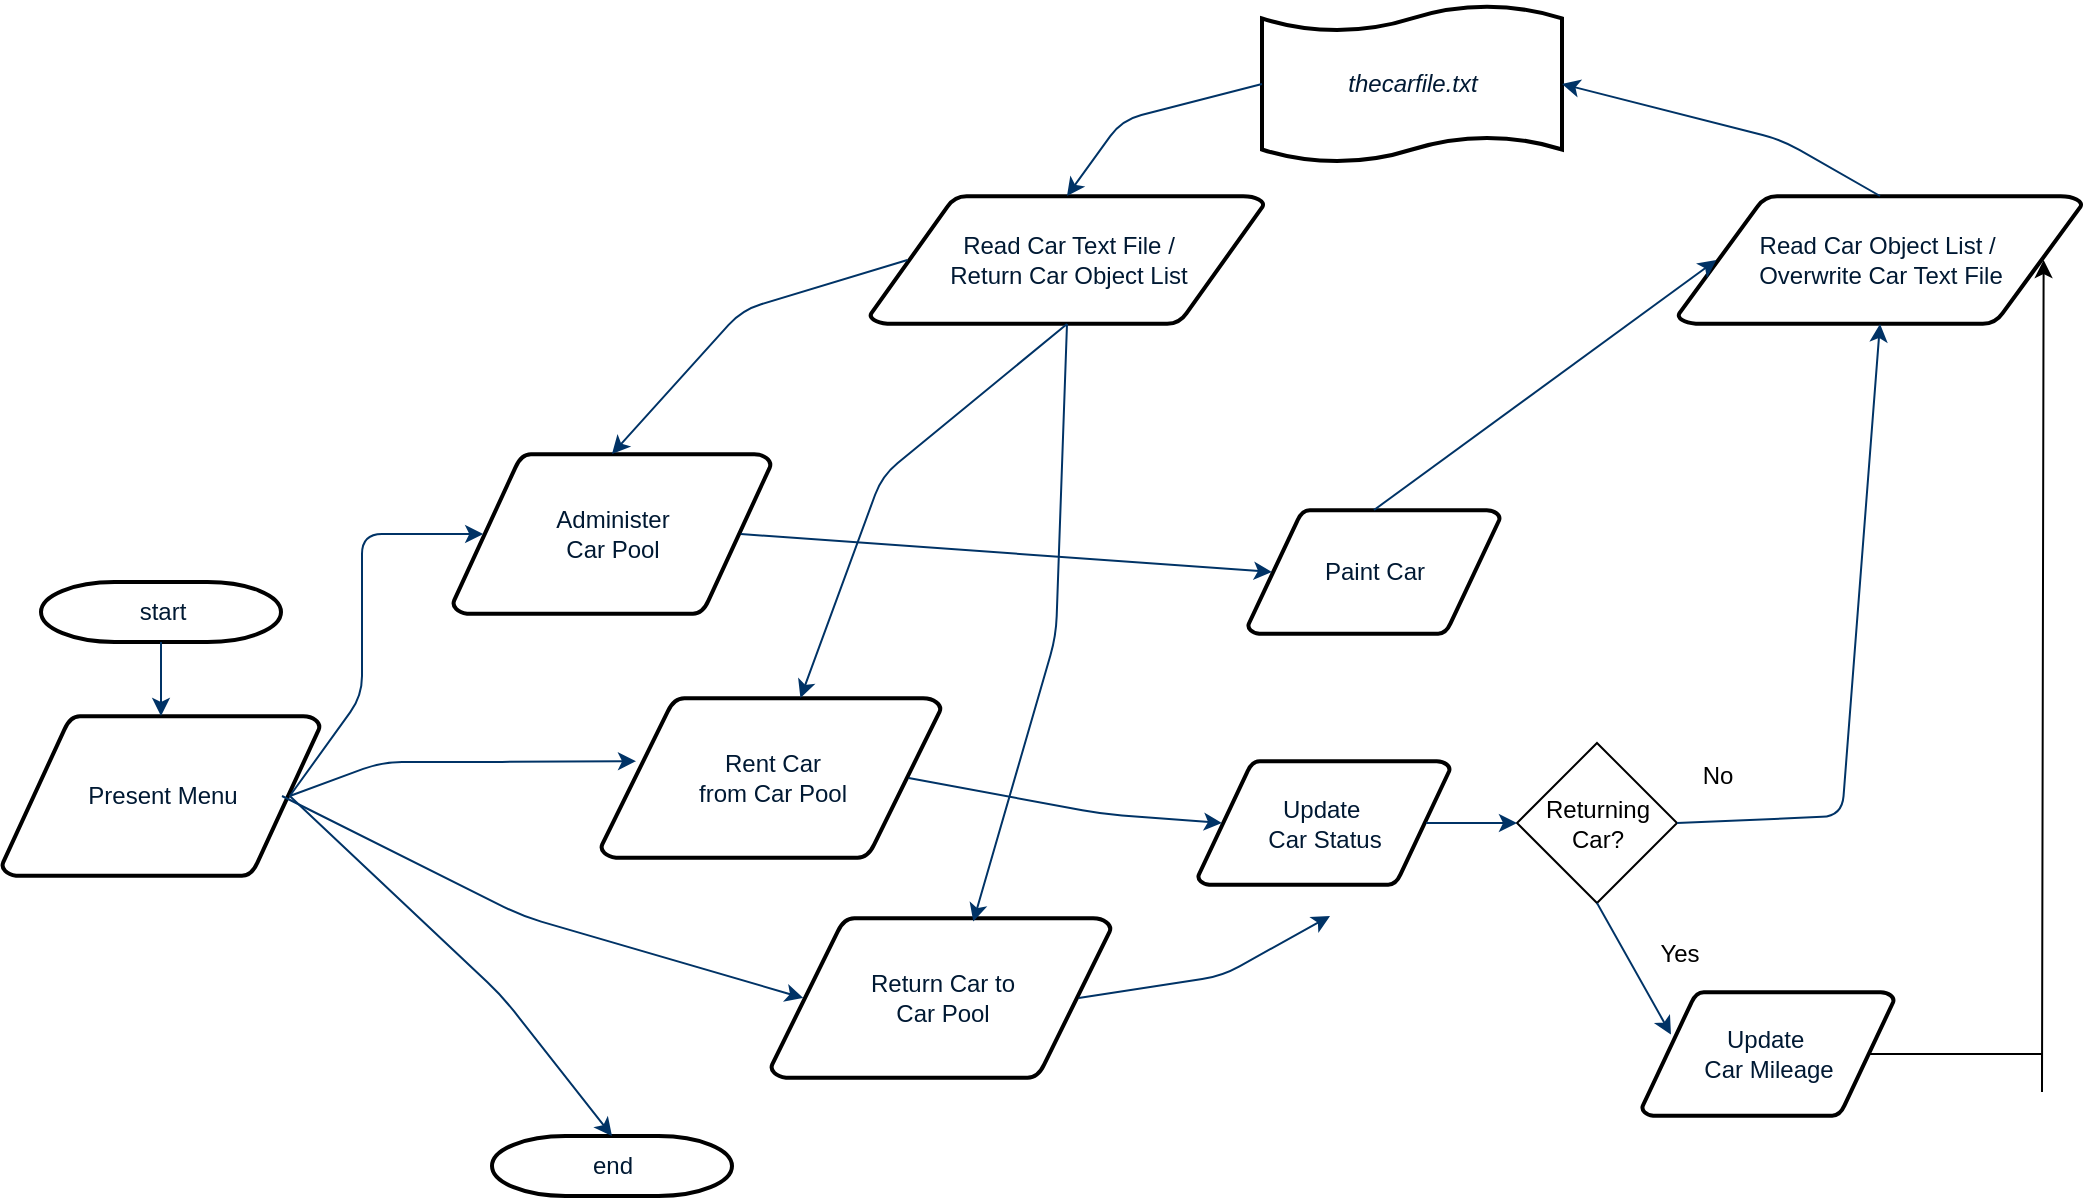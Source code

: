 <mxfile pages="1" version="11.2.8" type="github"><diagram id="6a731a19-8d31-9384-78a2-239565b7b9f0" name="Page-1"><mxGraphModel dx="1429" dy="681" grid="1" gridSize="10" guides="1" tooltips="1" connect="1" arrows="1" fold="1" page="1" pageScale="1" pageWidth="1169" pageHeight="827" background="#ffffff" math="0" shadow="0"><root><mxCell id="0"/><mxCell id="1" parent="0"/><mxCell id="2" value="start" style="shape=mxgraph.flowchart.terminator;fillColor=#FFFFFF;strokeColor=#000000;strokeWidth=2;gradientColor=none;gradientDirection=north;fontColor=#001933;fontStyle=0;html=1;" parent="1" vertex="1"><mxGeometry x="89.5" y="323" width="120" height="30" as="geometry"/></mxCell><mxCell id="4" value="Administer&lt;br&gt;Car Pool" style="shape=mxgraph.flowchart.data;fillColor=#FFFFFF;strokeColor=#000000;strokeWidth=2;gradientColor=none;gradientDirection=north;fontColor=#001933;fontStyle=0;html=1;" parent="1" vertex="1"><mxGeometry x="295.5" y="259" width="159" height="80" as="geometry"/></mxCell><mxCell id="5" value="Present Menu" style="shape=mxgraph.flowchart.data;fillColor=#FFFFFF;strokeColor=#000000;strokeWidth=2;gradientColor=none;gradientDirection=north;fontColor=#001933;fontStyle=0;html=1;" parent="1" vertex="1"><mxGeometry x="70" y="390" width="159" height="80" as="geometry"/></mxCell><mxCell id="7" style="fontColor=#001933;fontStyle=1;strokeColor=#003366;strokeWidth=1;html=1;entryX=0.5;entryY=0;entryDx=0;entryDy=0;entryPerimeter=0;" parent="1" source="2" target="5" edge="1"><mxGeometry relative="1" as="geometry"><mxPoint x="135.5" y="278" as="targetPoint"/></mxGeometry></mxCell><mxCell id="9" style="fontColor=#001933;fontStyle=1;strokeColor=#003366;strokeWidth=1;html=1;entryX=0.095;entryY=0.5;entryDx=0;entryDy=0;entryPerimeter=0;exitX=0.905;exitY=0.5;exitDx=0;exitDy=0;exitPerimeter=0;" parent="1" source="5" target="4" edge="1"><mxGeometry relative="1" as="geometry"><mxPoint x="149.5" y="491" as="targetPoint"/><Array as="points"><mxPoint x="250" y="380"/><mxPoint x="250" y="299"/></Array></mxGeometry></mxCell><mxCell id="13" value="Rent Car&lt;br&gt;from Car Pool" style="shape=mxgraph.flowchart.data;fillColor=#FFFFFF;strokeColor=#000000;strokeWidth=2;gradientColor=none;gradientDirection=north;fontColor=#001933;fontStyle=0;html=1;" parent="1" vertex="1"><mxGeometry x="369.5" y="381" width="170" height="80" as="geometry"/></mxCell><mxCell id="51" value="&lt;i&gt;thecarfile.txt&lt;/i&gt;" style="shape=mxgraph.flowchart.paper_tape;fillColor=#FFFFFF;strokeColor=#000000;strokeWidth=2;gradientColor=none;gradientDirection=north;fontColor=#001933;fontStyle=0;html=1;" parent="1" vertex="1"><mxGeometry x="700" y="33.5" width="150" height="81" as="geometry"/></mxCell><mxCell id="K_0WH4i5EmC3qEr13GOs-52" value="Return Car to&lt;br&gt;Car Pool" style="shape=mxgraph.flowchart.data;fillColor=#FFFFFF;strokeColor=#000000;strokeWidth=2;gradientColor=none;gradientDirection=north;fontColor=#001933;fontStyle=0;html=1;" parent="1" vertex="1"><mxGeometry x="454.5" y="491" width="170" height="80" as="geometry"/></mxCell><mxCell id="K_0WH4i5EmC3qEr13GOs-53" value="end" style="shape=mxgraph.flowchart.terminator;fillColor=#FFFFFF;strokeColor=#000000;strokeWidth=2;gradientColor=none;gradientDirection=north;fontColor=#001933;fontStyle=0;html=1;" parent="1" vertex="1"><mxGeometry x="315" y="600" width="120" height="30" as="geometry"/></mxCell><mxCell id="K_0WH4i5EmC3qEr13GOs-56" value="Read Car Text File / &lt;br&gt;Return Car Object List" style="shape=mxgraph.flowchart.data;fillColor=#FFFFFF;strokeColor=#000000;strokeWidth=2;gradientColor=none;gradientDirection=north;fontColor=#001933;fontStyle=0;html=1;" parent="1" vertex="1"><mxGeometry x="504" y="130" width="197" height="64" as="geometry"/></mxCell><mxCell id="K_0WH4i5EmC3qEr13GOs-57" value="Paint Car" style="shape=mxgraph.flowchart.data;fillColor=#FFFFFF;strokeColor=#000000;strokeWidth=2;gradientColor=none;gradientDirection=north;fontColor=#001933;fontStyle=0;html=1;" parent="1" vertex="1"><mxGeometry x="693" y="287" width="126" height="62" as="geometry"/></mxCell><mxCell id="K_0WH4i5EmC3qEr13GOs-58" value="Update&amp;nbsp;&lt;br&gt;Car Status" style="shape=mxgraph.flowchart.data;fillColor=#FFFFFF;strokeColor=#000000;strokeWidth=2;gradientColor=none;gradientDirection=north;fontColor=#001933;fontStyle=0;html=1;" parent="1" vertex="1"><mxGeometry x="668" y="412.5" width="126" height="62" as="geometry"/></mxCell><mxCell id="QUZaOhynlhH2RSnTmLNX-56" value="" style="edgeStyle=orthogonalEdgeStyle;rounded=0;orthogonalLoop=1;jettySize=auto;html=1;exitX=0.905;exitY=0.5;exitDx=0;exitDy=0;exitPerimeter=0;entryX=0.905;entryY=0.5;entryDx=0;entryDy=0;entryPerimeter=0;" edge="1" parent="1" source="K_0WH4i5EmC3qEr13GOs-64" target="K_0WH4i5EmC3qEr13GOs-65"><mxGeometry relative="1" as="geometry"><mxPoint x="1100" y="450" as="targetPoint"/><Array as="points"><mxPoint x="1090" y="578"/><mxPoint x="1090" y="187"/></Array></mxGeometry></mxCell><mxCell id="K_0WH4i5EmC3qEr13GOs-60" value="Yes" style="text;html=1;strokeColor=none;fillColor=none;align=center;verticalAlign=middle;whiteSpace=wrap;rounded=0;" parent="1" vertex="1"><mxGeometry x="874" y="492.5" width="70" height="33" as="geometry"/></mxCell><mxCell id="K_0WH4i5EmC3qEr13GOs-61" value="No" style="text;html=1;strokeColor=none;fillColor=none;align=center;verticalAlign=middle;whiteSpace=wrap;rounded=0;" parent="1" vertex="1"><mxGeometry x="892.5" y="403.5" width="70" height="33" as="geometry"/></mxCell><mxCell id="K_0WH4i5EmC3qEr13GOs-62" value="Returning Car?" style="rhombus;whiteSpace=wrap;html=1;" parent="1" vertex="1"><mxGeometry x="827.5" y="403.5" width="80" height="80" as="geometry"/></mxCell><mxCell id="K_0WH4i5EmC3qEr13GOs-64" value="Update&amp;nbsp;&lt;br&gt;Car Mileage" style="shape=mxgraph.flowchart.data;fillColor=#FFFFFF;strokeColor=#000000;strokeWidth=2;gradientColor=none;gradientDirection=north;fontColor=#001933;fontStyle=0;html=1;" parent="1" vertex="1"><mxGeometry x="890" y="528" width="126" height="62" as="geometry"/></mxCell><mxCell id="K_0WH4i5EmC3qEr13GOs-65" value="Read Car Object List /&amp;nbsp;&lt;br&gt;Overwrite Car Text File" style="shape=mxgraph.flowchart.data;fillColor=#FFFFFF;strokeColor=#000000;strokeWidth=2;gradientColor=none;gradientDirection=north;fontColor=#001933;fontStyle=0;html=1;" parent="1" vertex="1"><mxGeometry x="908" y="130" width="202" height="64" as="geometry"/></mxCell><mxCell id="K_0WH4i5EmC3qEr13GOs-66" style="fontColor=#001933;fontStyle=1;strokeColor=#003366;strokeWidth=1;html=1;entryX=0.103;entryY=0.395;entryDx=0;entryDy=0;entryPerimeter=0;exitX=0.905;exitY=0.5;exitDx=0;exitDy=0;exitPerimeter=0;" parent="1" source="5" target="13" edge="1"><mxGeometry relative="1" as="geometry"><mxPoint x="320.605" y="309" as="targetPoint"/><mxPoint x="223.895" y="440" as="sourcePoint"/><Array as="points"><mxPoint x="260" y="413"/><mxPoint x="310" y="413"/></Array></mxGeometry></mxCell><mxCell id="K_0WH4i5EmC3qEr13GOs-67" style="fontColor=#001933;fontStyle=1;strokeColor=#003366;strokeWidth=1;html=1;entryX=0.095;entryY=0.5;entryDx=0;entryDy=0;entryPerimeter=0;" parent="1" target="K_0WH4i5EmC3qEr13GOs-52" edge="1"><mxGeometry relative="1" as="geometry"><mxPoint x="397.01" y="422.6" as="targetPoint"/><mxPoint x="210" y="430" as="sourcePoint"/><Array as="points"><mxPoint x="330" y="490"/></Array></mxGeometry></mxCell><mxCell id="K_0WH4i5EmC3qEr13GOs-68" style="fontColor=#001933;fontStyle=1;strokeColor=#003366;strokeWidth=1;html=1;entryX=0.5;entryY=0;entryDx=0;entryDy=0;entryPerimeter=0;exitX=0.905;exitY=0.5;exitDx=0;exitDy=0;exitPerimeter=0;" parent="1" source="5" target="K_0WH4i5EmC3qEr13GOs-53" edge="1"><mxGeometry relative="1" as="geometry"><mxPoint x="480.65" y="541" as="targetPoint"/><mxPoint x="220" y="440" as="sourcePoint"/><Array as="points"><mxPoint x="320" y="530"/></Array></mxGeometry></mxCell><mxCell id="K_0WH4i5EmC3qEr13GOs-69" style="fontColor=#001933;fontStyle=1;strokeColor=#003366;strokeWidth=1;html=1;entryX=0.095;entryY=0.5;entryDx=0;entryDy=0;entryPerimeter=0;exitX=0.905;exitY=0.5;exitDx=0;exitDy=0;exitPerimeter=0;" parent="1" source="4" target="K_0WH4i5EmC3qEr13GOs-57" edge="1"><mxGeometry relative="1" as="geometry"><mxPoint x="320.605" y="309" as="targetPoint"/><mxPoint x="223.895" y="440" as="sourcePoint"/><Array as="points"/></mxGeometry></mxCell><mxCell id="K_0WH4i5EmC3qEr13GOs-70" style="fontColor=#001933;fontStyle=1;strokeColor=#003366;strokeWidth=1;html=1;entryX=0.095;entryY=0.5;entryDx=0;entryDy=0;entryPerimeter=0;exitX=0.905;exitY=0.5;exitDx=0;exitDy=0;exitPerimeter=0;" parent="1" source="13" target="K_0WH4i5EmC3qEr13GOs-58" edge="1"><mxGeometry relative="1" as="geometry"><mxPoint x="531.408" y="168.71" as="targetPoint"/><mxPoint x="385" y="269" as="sourcePoint"/><Array as="points"><mxPoint x="620" y="439"/></Array></mxGeometry></mxCell><mxCell id="QUZaOhynlhH2RSnTmLNX-52" style="fontColor=#001933;fontStyle=1;strokeColor=#003366;strokeWidth=1;html=1;exitX=0.905;exitY=0.5;exitDx=0;exitDy=0;exitPerimeter=0;" edge="1" parent="1" source="K_0WH4i5EmC3qEr13GOs-52"><mxGeometry relative="1" as="geometry"><mxPoint x="734" y="490" as="targetPoint"/><mxPoint x="552.35" y="449" as="sourcePoint"/><Array as="points"><mxPoint x="680" y="520"/></Array></mxGeometry></mxCell><mxCell id="QUZaOhynlhH2RSnTmLNX-53" style="fontColor=#001933;fontStyle=1;strokeColor=#003366;strokeWidth=1;html=1;exitX=0.905;exitY=0.5;exitDx=0;exitDy=0;exitPerimeter=0;entryX=0;entryY=0.5;entryDx=0;entryDy=0;" edge="1" parent="1" source="K_0WH4i5EmC3qEr13GOs-58" target="K_0WH4i5EmC3qEr13GOs-62"><mxGeometry relative="1" as="geometry"><mxPoint x="744" y="500" as="targetPoint"/><mxPoint x="637.35" y="559" as="sourcePoint"/><Array as="points"/></mxGeometry></mxCell><mxCell id="QUZaOhynlhH2RSnTmLNX-54" style="fontColor=#001933;fontStyle=1;strokeColor=#003366;strokeWidth=1;html=1;exitX=1;exitY=0.5;exitDx=0;exitDy=0;entryX=0.5;entryY=1;entryDx=0;entryDy=0;entryPerimeter=0;" edge="1" parent="1" source="K_0WH4i5EmC3qEr13GOs-62" target="K_0WH4i5EmC3qEr13GOs-65"><mxGeometry relative="1" as="geometry"><mxPoint x="856.5" y="471.5" as="targetPoint"/><mxPoint x="811.03" y="471.5" as="sourcePoint"/><Array as="points"><mxPoint x="990" y="440"/></Array></mxGeometry></mxCell><mxCell id="QUZaOhynlhH2RSnTmLNX-57" style="fontColor=#001933;fontStyle=1;strokeColor=#003366;strokeWidth=1;html=1;exitX=0.5;exitY=1;exitDx=0;exitDy=0;entryX=0.115;entryY=0.343;entryDx=0;entryDy=0;entryPerimeter=0;" edge="1" parent="1" source="K_0WH4i5EmC3qEr13GOs-62" target="K_0WH4i5EmC3qEr13GOs-64"><mxGeometry relative="1" as="geometry"><mxPoint x="856.5" y="471.5" as="targetPoint"/><mxPoint x="811.03" y="471.5" as="sourcePoint"/><Array as="points"/></mxGeometry></mxCell><mxCell id="QUZaOhynlhH2RSnTmLNX-58" style="fontColor=#001933;fontStyle=1;strokeColor=#003366;strokeWidth=1;html=1;exitX=0;exitY=0.5;exitDx=0;exitDy=0;entryX=0.5;entryY=0;entryDx=0;entryDy=0;entryPerimeter=0;exitPerimeter=0;" edge="1" parent="1" source="51" target="K_0WH4i5EmC3qEr13GOs-56"><mxGeometry relative="1" as="geometry"><mxPoint x="1010.5" y="221.5" as="targetPoint"/><mxPoint x="936.5" y="471.5" as="sourcePoint"/><Array as="points"><mxPoint x="630" y="92"/></Array></mxGeometry></mxCell><mxCell id="QUZaOhynlhH2RSnTmLNX-59" style="fontColor=#001933;fontStyle=1;strokeColor=#003366;strokeWidth=1;html=1;exitX=0.5;exitY=0;exitDx=0;exitDy=0;entryX=1;entryY=0.5;entryDx=0;entryDy=0;entryPerimeter=0;exitPerimeter=0;" edge="1" parent="1" source="K_0WH4i5EmC3qEr13GOs-65" target="51"><mxGeometry relative="1" as="geometry"><mxPoint x="606.5" y="172.5" as="targetPoint"/><mxPoint x="729" y="102" as="sourcePoint"/><Array as="points"><mxPoint x="960" y="102"/></Array></mxGeometry></mxCell><mxCell id="QUZaOhynlhH2RSnTmLNX-60" style="fontColor=#001933;fontStyle=1;strokeColor=#003366;strokeWidth=1;html=1;exitX=0.095;exitY=0.5;exitDx=0;exitDy=0;entryX=0.5;entryY=0;entryDx=0;entryDy=0;entryPerimeter=0;exitPerimeter=0;" edge="1" parent="1" source="K_0WH4i5EmC3qEr13GOs-56" target="4"><mxGeometry relative="1" as="geometry"><mxPoint x="606.5" y="172.5" as="targetPoint"/><mxPoint x="729" y="102" as="sourcePoint"/><Array as="points"><mxPoint x="440" y="187"/></Array></mxGeometry></mxCell><mxCell id="QUZaOhynlhH2RSnTmLNX-61" style="fontColor=#001933;fontStyle=1;strokeColor=#003366;strokeWidth=1;html=1;exitX=0.5;exitY=1;exitDx=0;exitDy=0;exitPerimeter=0;" edge="1" parent="1" source="K_0WH4i5EmC3qEr13GOs-56" target="13"><mxGeometry relative="1" as="geometry"><mxPoint x="404" y="287" as="targetPoint"/><mxPoint x="546.56" y="197" as="sourcePoint"/><Array as="points"><mxPoint x="510" y="270"/></Array></mxGeometry></mxCell><mxCell id="QUZaOhynlhH2RSnTmLNX-62" style="fontColor=#001933;fontStyle=1;strokeColor=#003366;strokeWidth=1;html=1;exitX=0.5;exitY=1;exitDx=0;exitDy=0;exitPerimeter=0;entryX=0.595;entryY=0.022;entryDx=0;entryDy=0;entryPerimeter=0;" edge="1" parent="1" source="K_0WH4i5EmC3qEr13GOs-56" target="K_0WH4i5EmC3qEr13GOs-52"><mxGeometry relative="1" as="geometry"><mxPoint x="492.139" y="409" as="targetPoint"/><mxPoint x="606.5" y="221.5" as="sourcePoint"/><Array as="points"><mxPoint x="597" y="350"/></Array></mxGeometry></mxCell><mxCell id="QUZaOhynlhH2RSnTmLNX-63" style="fontColor=#001933;fontStyle=1;strokeColor=#003366;strokeWidth=1;html=1;entryX=0.095;entryY=0.5;entryDx=0;entryDy=0;entryPerimeter=0;exitX=0.5;exitY=0;exitDx=0;exitDy=0;exitPerimeter=0;" edge="1" parent="1" source="K_0WH4i5EmC3qEr13GOs-57" target="K_0WH4i5EmC3qEr13GOs-65"><mxGeometry relative="1" as="geometry"><mxPoint x="714.97" y="328" as="targetPoint"/><mxPoint x="468.395" y="327" as="sourcePoint"/><Array as="points"/></mxGeometry></mxCell></root></mxGraphModel></diagram></mxfile>